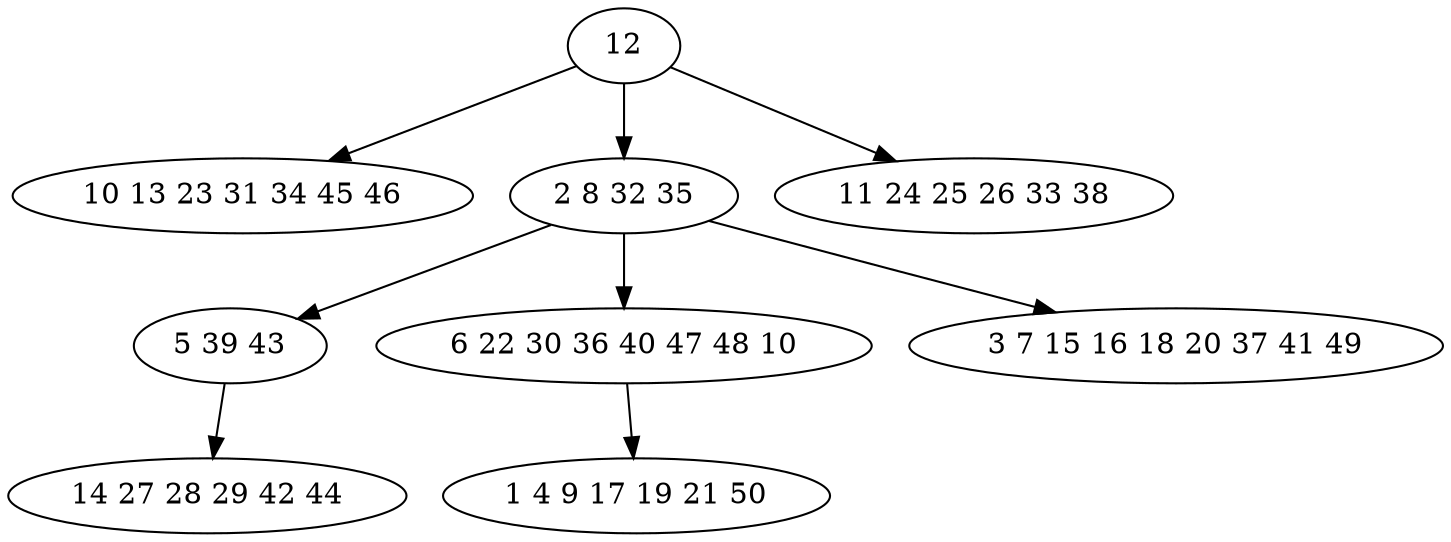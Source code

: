 digraph true_tree {
	"0" -> "1"
	"0" -> "2"
	"2" -> "3"
	"2" -> "4"
	"3" -> "5"
	"0" -> "6"
	"2" -> "7"
	"4" -> "8"
	"0" [label="12"];
	"1" [label="10 13 23 31 34 45 46"];
	"2" [label="2 8 32 35"];
	"3" [label="5 39 43"];
	"4" [label="6 22 30 36 40 47 48 10"];
	"5" [label="14 27 28 29 42 44"];
	"6" [label="11 24 25 26 33 38"];
	"7" [label="3 7 15 16 18 20 37 41 49"];
	"8" [label="1 4 9 17 19 21 50"];
}
